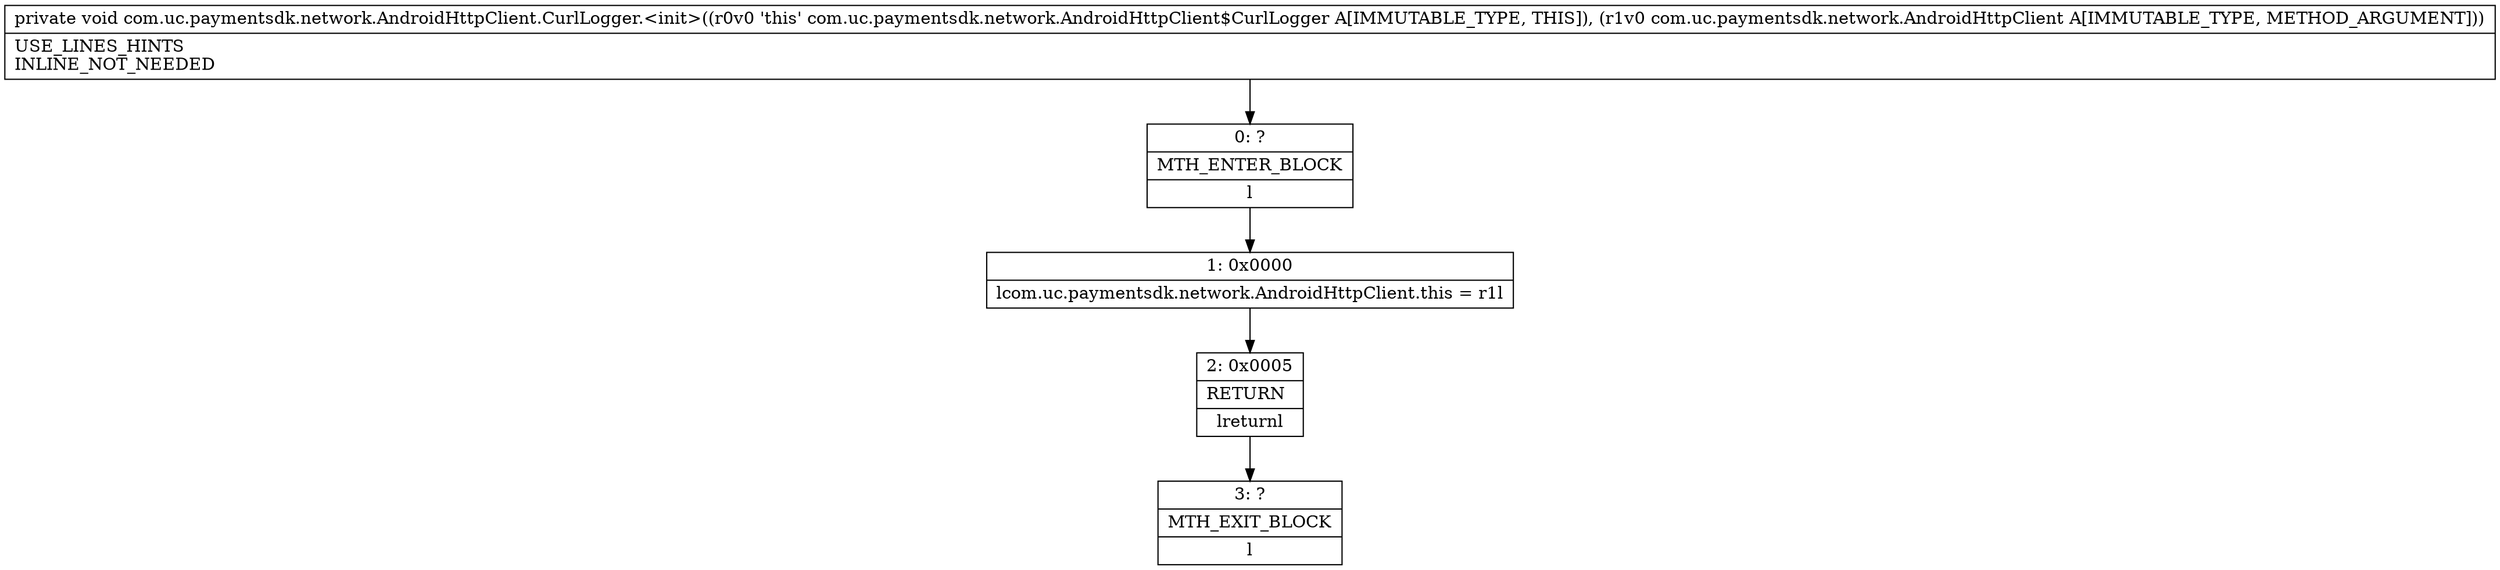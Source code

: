 digraph "CFG forcom.uc.paymentsdk.network.AndroidHttpClient.CurlLogger.\<init\>(Lcom\/uc\/paymentsdk\/network\/AndroidHttpClient;)V" {
Node_0 [shape=record,label="{0\:\ ?|MTH_ENTER_BLOCK\l|l}"];
Node_1 [shape=record,label="{1\:\ 0x0000|lcom.uc.paymentsdk.network.AndroidHttpClient.this = r1l}"];
Node_2 [shape=record,label="{2\:\ 0x0005|RETURN\l|lreturnl}"];
Node_3 [shape=record,label="{3\:\ ?|MTH_EXIT_BLOCK\l|l}"];
MethodNode[shape=record,label="{private void com.uc.paymentsdk.network.AndroidHttpClient.CurlLogger.\<init\>((r0v0 'this' com.uc.paymentsdk.network.AndroidHttpClient$CurlLogger A[IMMUTABLE_TYPE, THIS]), (r1v0 com.uc.paymentsdk.network.AndroidHttpClient A[IMMUTABLE_TYPE, METHOD_ARGUMENT]))  | USE_LINES_HINTS\lINLINE_NOT_NEEDED\l}"];
MethodNode -> Node_0;
Node_0 -> Node_1;
Node_1 -> Node_2;
Node_2 -> Node_3;
}


